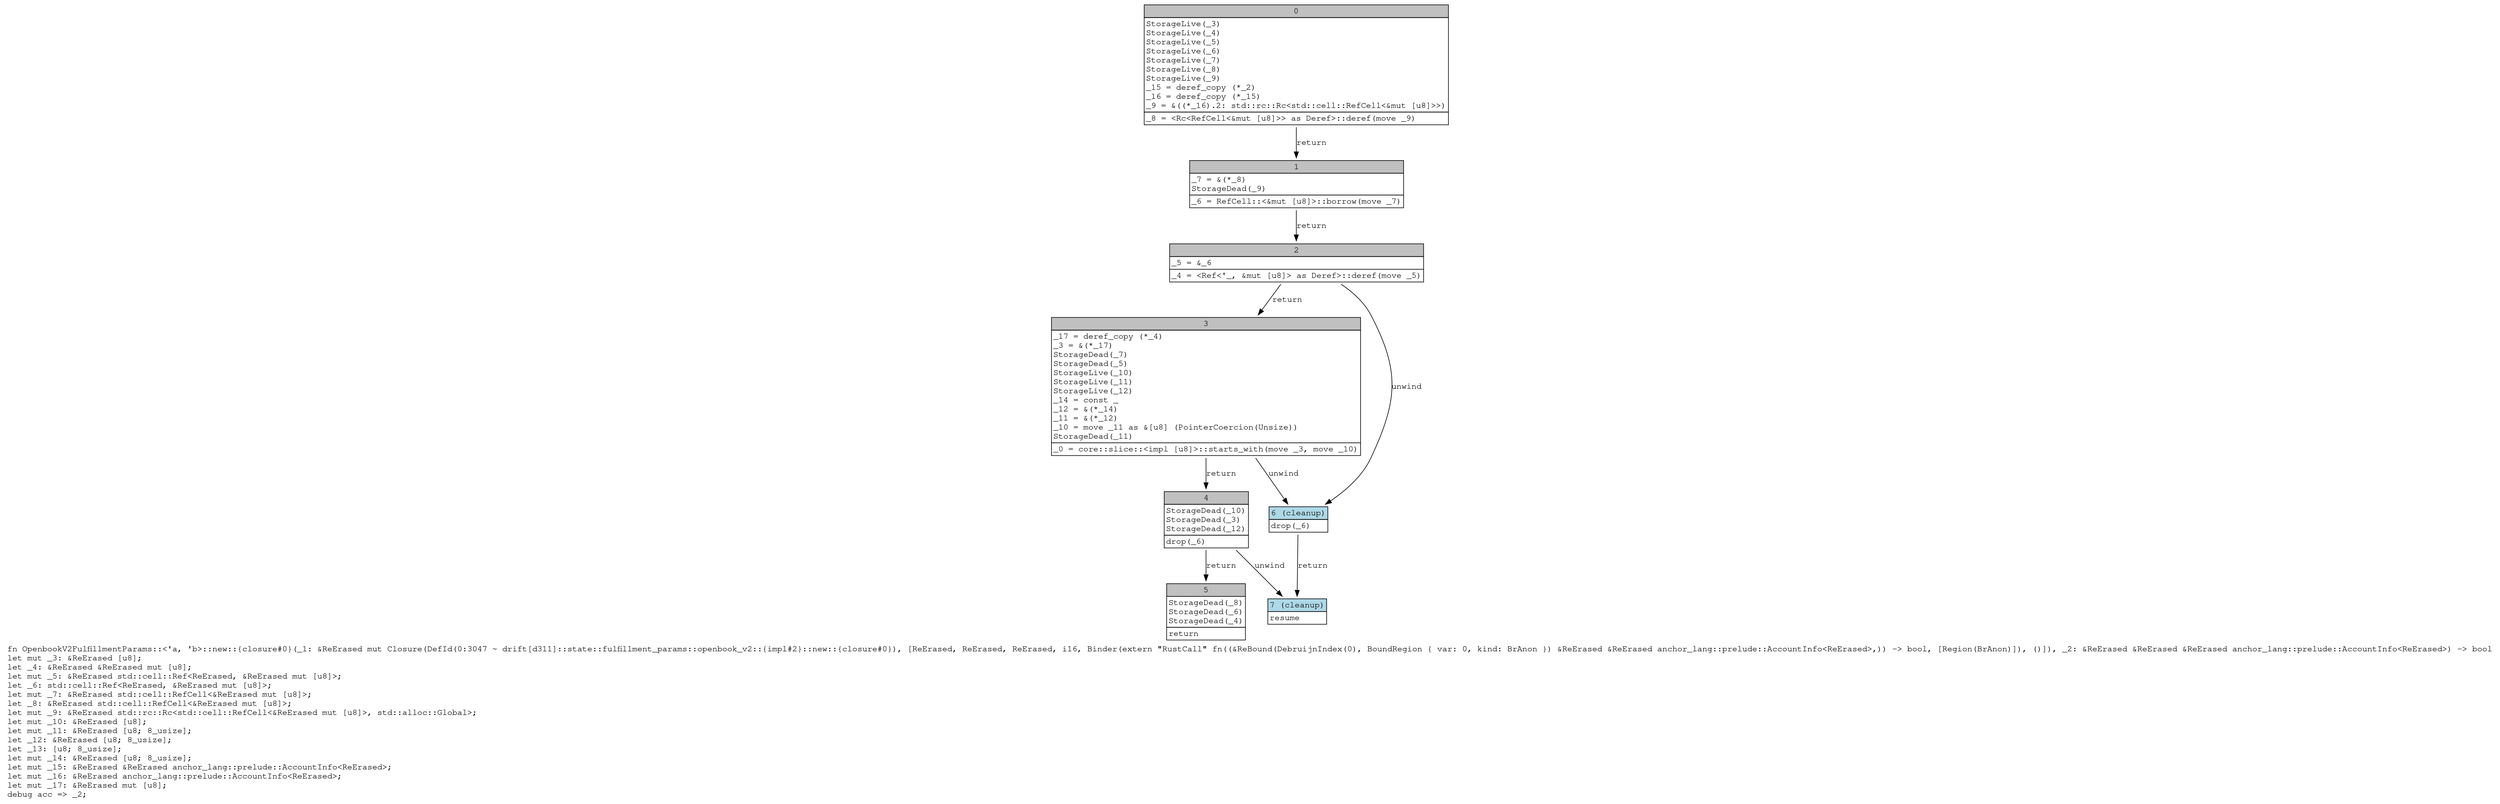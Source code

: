 digraph Mir_0_3047 {
    graph [fontname="Courier, monospace"];
    node [fontname="Courier, monospace"];
    edge [fontname="Courier, monospace"];
    label=<fn OpenbookV2FulfillmentParams::&lt;'a, 'b&gt;::new::{closure#0}(_1: &amp;ReErased mut Closure(DefId(0:3047 ~ drift[d311]::state::fulfillment_params::openbook_v2::{impl#2}::new::{closure#0}), [ReErased, ReErased, ReErased, i16, Binder(extern &quot;RustCall&quot; fn((&amp;ReBound(DebruijnIndex(0), BoundRegion { var: 0, kind: BrAnon }) &amp;ReErased &amp;ReErased anchor_lang::prelude::AccountInfo&lt;ReErased&gt;,)) -&gt; bool, [Region(BrAnon)]), ()]), _2: &amp;ReErased &amp;ReErased &amp;ReErased anchor_lang::prelude::AccountInfo&lt;ReErased&gt;) -&gt; bool<br align="left"/>let mut _3: &amp;ReErased [u8];<br align="left"/>let _4: &amp;ReErased &amp;ReErased mut [u8];<br align="left"/>let mut _5: &amp;ReErased std::cell::Ref&lt;ReErased, &amp;ReErased mut [u8]&gt;;<br align="left"/>let _6: std::cell::Ref&lt;ReErased, &amp;ReErased mut [u8]&gt;;<br align="left"/>let mut _7: &amp;ReErased std::cell::RefCell&lt;&amp;ReErased mut [u8]&gt;;<br align="left"/>let _8: &amp;ReErased std::cell::RefCell&lt;&amp;ReErased mut [u8]&gt;;<br align="left"/>let mut _9: &amp;ReErased std::rc::Rc&lt;std::cell::RefCell&lt;&amp;ReErased mut [u8]&gt;, std::alloc::Global&gt;;<br align="left"/>let mut _10: &amp;ReErased [u8];<br align="left"/>let mut _11: &amp;ReErased [u8; 8_usize];<br align="left"/>let _12: &amp;ReErased [u8; 8_usize];<br align="left"/>let _13: [u8; 8_usize];<br align="left"/>let mut _14: &amp;ReErased [u8; 8_usize];<br align="left"/>let mut _15: &amp;ReErased &amp;ReErased anchor_lang::prelude::AccountInfo&lt;ReErased&gt;;<br align="left"/>let mut _16: &amp;ReErased anchor_lang::prelude::AccountInfo&lt;ReErased&gt;;<br align="left"/>let mut _17: &amp;ReErased mut [u8];<br align="left"/>debug acc =&gt; _2;<br align="left"/>>;
    bb0__0_3047 [shape="none", label=<<table border="0" cellborder="1" cellspacing="0"><tr><td bgcolor="gray" align="center" colspan="1">0</td></tr><tr><td align="left" balign="left">StorageLive(_3)<br/>StorageLive(_4)<br/>StorageLive(_5)<br/>StorageLive(_6)<br/>StorageLive(_7)<br/>StorageLive(_8)<br/>StorageLive(_9)<br/>_15 = deref_copy (*_2)<br/>_16 = deref_copy (*_15)<br/>_9 = &amp;((*_16).2: std::rc::Rc&lt;std::cell::RefCell&lt;&amp;mut [u8]&gt;&gt;)<br/></td></tr><tr><td align="left">_8 = &lt;Rc&lt;RefCell&lt;&amp;mut [u8]&gt;&gt; as Deref&gt;::deref(move _9)</td></tr></table>>];
    bb1__0_3047 [shape="none", label=<<table border="0" cellborder="1" cellspacing="0"><tr><td bgcolor="gray" align="center" colspan="1">1</td></tr><tr><td align="left" balign="left">_7 = &amp;(*_8)<br/>StorageDead(_9)<br/></td></tr><tr><td align="left">_6 = RefCell::&lt;&amp;mut [u8]&gt;::borrow(move _7)</td></tr></table>>];
    bb2__0_3047 [shape="none", label=<<table border="0" cellborder="1" cellspacing="0"><tr><td bgcolor="gray" align="center" colspan="1">2</td></tr><tr><td align="left" balign="left">_5 = &amp;_6<br/></td></tr><tr><td align="left">_4 = &lt;Ref&lt;'_, &amp;mut [u8]&gt; as Deref&gt;::deref(move _5)</td></tr></table>>];
    bb3__0_3047 [shape="none", label=<<table border="0" cellborder="1" cellspacing="0"><tr><td bgcolor="gray" align="center" colspan="1">3</td></tr><tr><td align="left" balign="left">_17 = deref_copy (*_4)<br/>_3 = &amp;(*_17)<br/>StorageDead(_7)<br/>StorageDead(_5)<br/>StorageLive(_10)<br/>StorageLive(_11)<br/>StorageLive(_12)<br/>_14 = const _<br/>_12 = &amp;(*_14)<br/>_11 = &amp;(*_12)<br/>_10 = move _11 as &amp;[u8] (PointerCoercion(Unsize))<br/>StorageDead(_11)<br/></td></tr><tr><td align="left">_0 = core::slice::&lt;impl [u8]&gt;::starts_with(move _3, move _10)</td></tr></table>>];
    bb4__0_3047 [shape="none", label=<<table border="0" cellborder="1" cellspacing="0"><tr><td bgcolor="gray" align="center" colspan="1">4</td></tr><tr><td align="left" balign="left">StorageDead(_10)<br/>StorageDead(_3)<br/>StorageDead(_12)<br/></td></tr><tr><td align="left">drop(_6)</td></tr></table>>];
    bb5__0_3047 [shape="none", label=<<table border="0" cellborder="1" cellspacing="0"><tr><td bgcolor="gray" align="center" colspan="1">5</td></tr><tr><td align="left" balign="left">StorageDead(_8)<br/>StorageDead(_6)<br/>StorageDead(_4)<br/></td></tr><tr><td align="left">return</td></tr></table>>];
    bb6__0_3047 [shape="none", label=<<table border="0" cellborder="1" cellspacing="0"><tr><td bgcolor="lightblue" align="center" colspan="1">6 (cleanup)</td></tr><tr><td align="left">drop(_6)</td></tr></table>>];
    bb7__0_3047 [shape="none", label=<<table border="0" cellborder="1" cellspacing="0"><tr><td bgcolor="lightblue" align="center" colspan="1">7 (cleanup)</td></tr><tr><td align="left">resume</td></tr></table>>];
    bb0__0_3047 -> bb1__0_3047 [label="return"];
    bb1__0_3047 -> bb2__0_3047 [label="return"];
    bb2__0_3047 -> bb3__0_3047 [label="return"];
    bb2__0_3047 -> bb6__0_3047 [label="unwind"];
    bb3__0_3047 -> bb4__0_3047 [label="return"];
    bb3__0_3047 -> bb6__0_3047 [label="unwind"];
    bb4__0_3047 -> bb5__0_3047 [label="return"];
    bb4__0_3047 -> bb7__0_3047 [label="unwind"];
    bb6__0_3047 -> bb7__0_3047 [label="return"];
}
